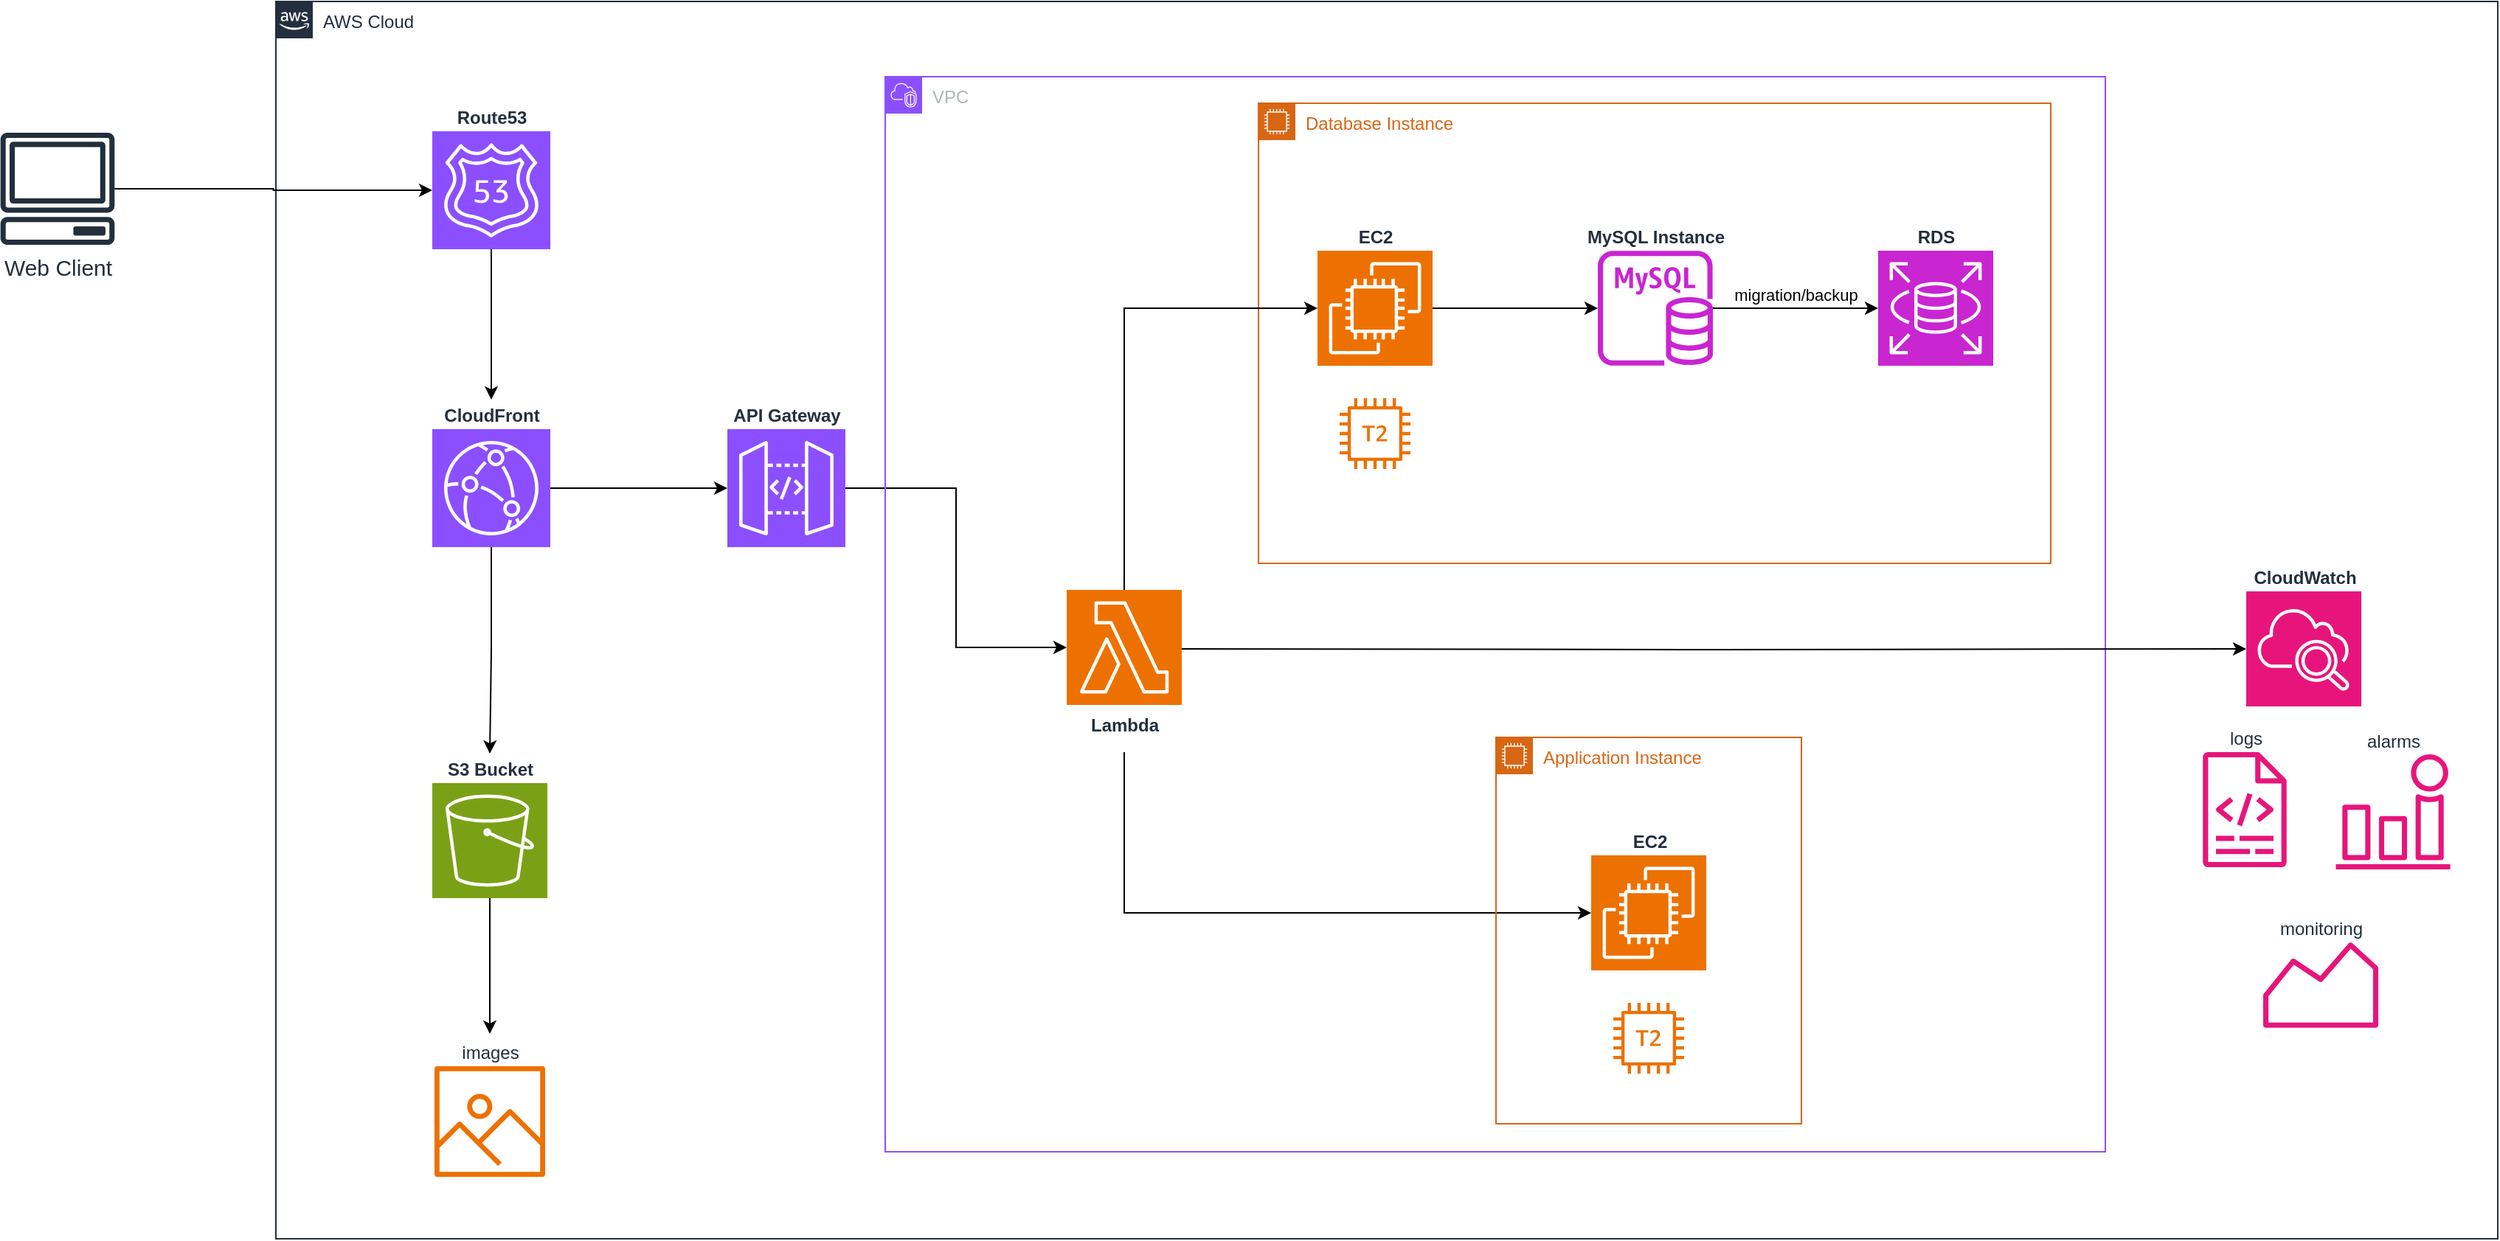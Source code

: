 <mxfile version="24.7.7">
  <diagram name="페이지-1" id="XfwaUmjW96GWK7kdkyID">
    <mxGraphModel dx="1493" dy="944" grid="1" gridSize="10" guides="1" tooltips="1" connect="1" arrows="1" fold="1" page="1" pageScale="1" pageWidth="827" pageHeight="1169" math="0" shadow="0">
      <root>
        <mxCell id="0" />
        <mxCell id="1" parent="0" />
        <mxCell id="xdMxrkSHNArbiC5SqSfr-36" value="AWS Cloud" style="points=[[0,0],[0.25,0],[0.5,0],[0.75,0],[1,0],[1,0.25],[1,0.5],[1,0.75],[1,1],[0.75,1],[0.5,1],[0.25,1],[0,1],[0,0.75],[0,0.5],[0,0.25]];outlineConnect=0;gradientColor=none;html=1;whiteSpace=wrap;fontSize=12;fontStyle=0;container=1;pointerEvents=0;collapsible=0;recursiveResize=0;shape=mxgraph.aws4.group;grIcon=mxgraph.aws4.group_aws_cloud_alt;strokeColor=#232F3E;fillColor=none;verticalAlign=top;align=left;spacingLeft=30;fontColor=#232F3E;dashed=0;" parent="1" vertex="1">
          <mxGeometry x="414" y="11" width="1506" height="839" as="geometry" />
        </mxCell>
        <mxCell id="xdMxrkSHNArbiC5SqSfr-8" value="Route53" style="sketch=0;points=[[0,0,0],[0.25,0,0],[0.5,0,0],[0.75,0,0],[1,0,0],[0,1,0],[0.25,1,0],[0.5,1,0],[0.75,1,0],[1,1,0],[0,0.25,0],[0,0.5,0],[0,0.75,0],[1,0.25,0],[1,0.5,0],[1,0.75,0]];outlineConnect=0;fontColor=#232F3E;fillColor=#8C4FFF;strokeColor=#ffffff;dashed=0;verticalLabelPosition=top;verticalAlign=bottom;align=center;html=1;fontSize=12;fontStyle=1;aspect=fixed;shape=mxgraph.aws4.resourceIcon;resIcon=mxgraph.aws4.route_53;labelPosition=center;" parent="xdMxrkSHNArbiC5SqSfr-36" vertex="1">
          <mxGeometry x="106" y="88" width="80" height="80" as="geometry" />
        </mxCell>
        <mxCell id="qaN0fHDlbhbeR5WrX8cq-13" style="edgeStyle=orthogonalEdgeStyle;rounded=0;orthogonalLoop=1;jettySize=auto;html=1;" parent="xdMxrkSHNArbiC5SqSfr-36" source="xdMxrkSHNArbiC5SqSfr-7" edge="1">
          <mxGeometry relative="1" as="geometry">
            <mxPoint x="145" y="510" as="targetPoint" />
          </mxGeometry>
        </mxCell>
        <mxCell id="qaN0fHDlbhbeR5WrX8cq-17" style="edgeStyle=orthogonalEdgeStyle;rounded=0;orthogonalLoop=1;jettySize=auto;html=1;" parent="xdMxrkSHNArbiC5SqSfr-36" source="xdMxrkSHNArbiC5SqSfr-7" target="xdMxrkSHNArbiC5SqSfr-6" edge="1">
          <mxGeometry relative="1" as="geometry" />
        </mxCell>
        <mxCell id="xdMxrkSHNArbiC5SqSfr-7" value="CloudFront" style="sketch=0;points=[[0,0,0],[0.25,0,0],[0.5,0,0],[0.75,0,0],[1,0,0],[0,1,0],[0.25,1,0],[0.5,1,0],[0.75,1,0],[1,1,0],[0,0.25,0],[0,0.5,0],[0,0.75,0],[1,0.25,0],[1,0.5,0],[1,0.75,0]];outlineConnect=0;fontColor=#232F3E;fillColor=#8C4FFF;strokeColor=#ffffff;dashed=0;verticalLabelPosition=top;verticalAlign=bottom;align=center;html=1;fontSize=12;fontStyle=1;aspect=fixed;shape=mxgraph.aws4.resourceIcon;resIcon=mxgraph.aws4.cloudfront;labelPosition=center;" parent="xdMxrkSHNArbiC5SqSfr-36" vertex="1">
          <mxGeometry x="106" y="290" width="80" height="80" as="geometry" />
        </mxCell>
        <mxCell id="qaN0fHDlbhbeR5WrX8cq-15" style="edgeStyle=orthogonalEdgeStyle;rounded=0;orthogonalLoop=1;jettySize=auto;html=1;" parent="xdMxrkSHNArbiC5SqSfr-36" source="xdMxrkSHNArbiC5SqSfr-30" edge="1">
          <mxGeometry relative="1" as="geometry">
            <mxPoint x="145" y="700" as="targetPoint" />
          </mxGeometry>
        </mxCell>
        <mxCell id="xdMxrkSHNArbiC5SqSfr-30" value="S3 Bucket" style="sketch=0;points=[[0,0,0],[0.25,0,0],[0.5,0,0],[0.75,0,0],[1,0,0],[0,1,0],[0.25,1,0],[0.5,1,0],[0.75,1,0],[1,1,0],[0,0.25,0],[0,0.5,0],[0,0.75,0],[1,0.25,0],[1,0.5,0],[1,0.75,0]];outlineConnect=0;fontColor=#232F3E;fillColor=#7AA116;strokeColor=#ffffff;dashed=0;verticalLabelPosition=top;verticalAlign=bottom;align=center;html=1;fontSize=12;fontStyle=1;aspect=fixed;shape=mxgraph.aws4.resourceIcon;resIcon=mxgraph.aws4.s3;labelPosition=center;" parent="xdMxrkSHNArbiC5SqSfr-36" vertex="1">
          <mxGeometry x="106" y="530" width="78" height="78" as="geometry" />
        </mxCell>
        <mxCell id="xdMxrkSHNArbiC5SqSfr-11" value="images" style="sketch=0;outlineConnect=0;fontColor=#232F3E;gradientColor=none;fillColor=#ED7100;strokeColor=none;dashed=0;verticalLabelPosition=top;verticalAlign=bottom;align=center;html=1;fontSize=12;fontStyle=0;aspect=fixed;pointerEvents=1;shape=mxgraph.aws4.container_registry_image;labelPosition=center;" parent="xdMxrkSHNArbiC5SqSfr-36" vertex="1">
          <mxGeometry x="107.5" y="722" width="75" height="75" as="geometry" />
        </mxCell>
        <mxCell id="qaN0fHDlbhbeR5WrX8cq-20" value="" style="edgeStyle=orthogonalEdgeStyle;rounded=0;orthogonalLoop=1;jettySize=auto;html=1;entryX=0;entryY=0.5;entryDx=0;entryDy=0;entryPerimeter=0;" parent="xdMxrkSHNArbiC5SqSfr-36" source="xdMxrkSHNArbiC5SqSfr-6" target="qaN0fHDlbhbeR5WrX8cq-39" edge="1">
          <mxGeometry relative="1" as="geometry">
            <mxPoint x="575.077" y="400.001" as="targetPoint" />
            <Array as="points" />
          </mxGeometry>
        </mxCell>
        <mxCell id="xdMxrkSHNArbiC5SqSfr-6" value="API Gateway" style="sketch=0;points=[[0,0,0],[0.25,0,0],[0.5,0,0],[0.75,0,0],[1,0,0],[0,1,0],[0.25,1,0],[0.5,1,0],[0.75,1,0],[1,1,0],[0,0.25,0],[0,0.5,0],[0,0.75,0],[1,0.25,0],[1,0.5,0],[1,0.75,0]];outlineConnect=0;fontColor=#232F3E;fillColor=#8C4FFF;strokeColor=#ffffff;dashed=0;verticalLabelPosition=top;verticalAlign=bottom;align=center;html=1;fontSize=12;fontStyle=1;aspect=fixed;shape=mxgraph.aws4.resourceIcon;resIcon=mxgraph.aws4.api_gateway;labelPosition=center;" parent="xdMxrkSHNArbiC5SqSfr-36" vertex="1">
          <mxGeometry x="306" y="290" width="80" height="80" as="geometry" />
        </mxCell>
        <mxCell id="qaN0fHDlbhbeR5WrX8cq-12" style="edgeStyle=orthogonalEdgeStyle;rounded=0;orthogonalLoop=1;jettySize=auto;html=1;" parent="xdMxrkSHNArbiC5SqSfr-36" source="xdMxrkSHNArbiC5SqSfr-8" edge="1">
          <mxGeometry relative="1" as="geometry">
            <mxPoint x="146" y="270" as="targetPoint" />
          </mxGeometry>
        </mxCell>
        <mxCell id="qaN0fHDlbhbeR5WrX8cq-19" value="VPC" style="points=[[0,0],[0.25,0],[0.5,0],[0.75,0],[1,0],[1,0.25],[1,0.5],[1,0.75],[1,1],[0.75,1],[0.5,1],[0.25,1],[0,1],[0,0.75],[0,0.5],[0,0.25]];outlineConnect=0;gradientColor=none;html=1;whiteSpace=wrap;fontSize=12;fontStyle=0;container=1;pointerEvents=0;collapsible=0;recursiveResize=0;shape=mxgraph.aws4.group;grIcon=mxgraph.aws4.group_vpc2;strokeColor=#8C4FFF;fillColor=none;verticalAlign=top;align=left;spacingLeft=30;fontColor=#AAB7B8;dashed=0;" parent="xdMxrkSHNArbiC5SqSfr-36" vertex="1">
          <mxGeometry x="413" y="51" width="827" height="729" as="geometry" />
        </mxCell>
        <mxCell id="qaN0fHDlbhbeR5WrX8cq-38" style="edgeStyle=orthogonalEdgeStyle;rounded=0;orthogonalLoop=1;jettySize=auto;html=1;" parent="qaN0fHDlbhbeR5WrX8cq-19" target="xdMxrkSHNArbiC5SqSfr-1" edge="1">
          <mxGeometry relative="1" as="geometry">
            <mxPoint x="162" y="458" as="sourcePoint" />
            <Array as="points">
              <mxPoint x="162" y="567" />
            </Array>
          </mxGeometry>
        </mxCell>
        <mxCell id="xdMxrkSHNArbiC5SqSfr-35" value="Database Instance" style="points=[[0,0],[0.25,0],[0.5,0],[0.75,0],[1,0],[1,0.25],[1,0.5],[1,0.75],[1,1],[0.75,1],[0.5,1],[0.25,1],[0,1],[0,0.75],[0,0.5],[0,0.25]];outlineConnect=0;gradientColor=none;html=1;whiteSpace=wrap;fontSize=12;fontStyle=0;container=1;pointerEvents=0;collapsible=0;recursiveResize=0;shape=mxgraph.aws4.group;grIcon=mxgraph.aws4.group_ec2_instance_contents;strokeColor=#D86613;fillColor=none;verticalAlign=top;align=left;spacingLeft=30;fontColor=#D86613;dashed=0;" parent="qaN0fHDlbhbeR5WrX8cq-19" vertex="1">
          <mxGeometry x="253" y="18" width="537" height="312" as="geometry" />
        </mxCell>
        <mxCell id="qaN0fHDlbhbeR5WrX8cq-31" value="" style="edgeStyle=orthogonalEdgeStyle;rounded=0;orthogonalLoop=1;jettySize=auto;html=1;" parent="xdMxrkSHNArbiC5SqSfr-35" source="xdMxrkSHNArbiC5SqSfr-2" target="xdMxrkSHNArbiC5SqSfr-16" edge="1">
          <mxGeometry relative="1" as="geometry" />
        </mxCell>
        <mxCell id="xdMxrkSHNArbiC5SqSfr-2" value="EC2" style="sketch=0;points=[[0,0,0],[0.25,0,0],[0.5,0,0],[0.75,0,0],[1,0,0],[0,1,0],[0.25,1,0],[0.5,1,0],[0.75,1,0],[1,1,0],[0,0.25,0],[0,0.5,0],[0,0.75,0],[1,0.25,0],[1,0.5,0],[1,0.75,0]];outlineConnect=0;fontColor=#232F3E;fillColor=#ED7100;strokeColor=#ffffff;dashed=0;verticalLabelPosition=top;verticalAlign=bottom;align=center;html=1;fontSize=12;fontStyle=1;aspect=fixed;shape=mxgraph.aws4.resourceIcon;resIcon=mxgraph.aws4.ec2;labelPosition=center;" parent="xdMxrkSHNArbiC5SqSfr-35" vertex="1">
          <mxGeometry x="40" y="100" width="78" height="78" as="geometry" />
        </mxCell>
        <mxCell id="xdMxrkSHNArbiC5SqSfr-3" value="" style="sketch=0;outlineConnect=0;fontColor=#232F3E;gradientColor=none;fillColor=#ED7100;strokeColor=none;dashed=0;verticalLabelPosition=top;verticalAlign=bottom;align=center;html=1;fontSize=12;fontStyle=0;aspect=fixed;pointerEvents=1;shape=mxgraph.aws4.t2_instance;labelPosition=center;" parent="xdMxrkSHNArbiC5SqSfr-35" vertex="1">
          <mxGeometry x="55" y="200" width="48" height="48" as="geometry" />
        </mxCell>
        <mxCell id="qaN0fHDlbhbeR5WrX8cq-32" value="migration/backup" style="edgeStyle=orthogonalEdgeStyle;rounded=0;orthogonalLoop=1;jettySize=auto;html=1;labelPosition=center;verticalLabelPosition=top;align=center;verticalAlign=bottom;" parent="xdMxrkSHNArbiC5SqSfr-35" source="xdMxrkSHNArbiC5SqSfr-16" target="xdMxrkSHNArbiC5SqSfr-5" edge="1">
          <mxGeometry x="0.004" relative="1" as="geometry">
            <mxPoint as="offset" />
          </mxGeometry>
        </mxCell>
        <mxCell id="xdMxrkSHNArbiC5SqSfr-16" value="MySQL Instance" style="sketch=0;outlineConnect=0;fontColor=#232F3E;gradientColor=none;fillColor=#C925D1;strokeColor=none;dashed=0;verticalLabelPosition=top;verticalAlign=bottom;align=center;html=1;fontSize=12;fontStyle=1;aspect=fixed;pointerEvents=1;shape=mxgraph.aws4.rds_mysql_instance;labelPosition=center;" parent="xdMxrkSHNArbiC5SqSfr-35" vertex="1">
          <mxGeometry x="230" y="100" width="78" height="78" as="geometry" />
        </mxCell>
        <mxCell id="xdMxrkSHNArbiC5SqSfr-5" value="RDS" style="sketch=0;points=[[0,0,0],[0.25,0,0],[0.5,0,0],[0.75,0,0],[1,0,0],[0,1,0],[0.25,1,0],[0.5,1,0],[0.75,1,0],[1,1,0],[0,0.25,0],[0,0.5,0],[0,0.75,0],[1,0.25,0],[1,0.5,0],[1,0.75,0]];outlineConnect=0;fontColor=#232F3E;fillColor=#C925D1;strokeColor=#ffffff;dashed=0;verticalLabelPosition=top;verticalAlign=bottom;align=center;html=1;fontSize=12;fontStyle=1;aspect=fixed;shape=mxgraph.aws4.resourceIcon;resIcon=mxgraph.aws4.rds;labelPosition=center;" parent="xdMxrkSHNArbiC5SqSfr-35" vertex="1">
          <mxGeometry x="420" y="100" width="78" height="78" as="geometry" />
        </mxCell>
        <mxCell id="qaN0fHDlbhbeR5WrX8cq-21" value="Application Instance" style="points=[[0,0],[0.25,0],[0.5,0],[0.75,0],[1,0],[1,0.25],[1,0.5],[1,0.75],[1,1],[0.75,1],[0.5,1],[0.25,1],[0,1],[0,0.75],[0,0.5],[0,0.25]];outlineConnect=0;gradientColor=none;html=1;whiteSpace=wrap;fontSize=12;fontStyle=0;container=1;pointerEvents=0;collapsible=0;recursiveResize=0;shape=mxgraph.aws4.group;grIcon=mxgraph.aws4.group_ec2_instance_contents;strokeColor=#D86613;fillColor=none;verticalAlign=top;align=left;spacingLeft=30;fontColor=#D86613;dashed=0;" parent="qaN0fHDlbhbeR5WrX8cq-19" vertex="1">
          <mxGeometry x="414" y="448" width="207" height="262" as="geometry" />
        </mxCell>
        <mxCell id="xdMxrkSHNArbiC5SqSfr-1" value="EC2" style="sketch=0;points=[[0,0,0],[0.25,0,0],[0.5,0,0],[0.75,0,0],[1,0,0],[0,1,0],[0.25,1,0],[0.5,1,0],[0.75,1,0],[1,1,0],[0,0.25,0],[0,0.5,0],[0,0.75,0],[1,0.25,0],[1,0.5,0],[1,0.75,0]];outlineConnect=0;fontColor=#232F3E;fillColor=#ED7100;strokeColor=#ffffff;dashed=0;verticalLabelPosition=top;verticalAlign=bottom;align=center;html=1;fontSize=12;fontStyle=1;aspect=fixed;shape=mxgraph.aws4.resourceIcon;resIcon=mxgraph.aws4.ec2;labelPosition=center;" parent="qaN0fHDlbhbeR5WrX8cq-21" vertex="1">
          <mxGeometry x="64.5" y="80" width="78" height="78" as="geometry" />
        </mxCell>
        <mxCell id="xdMxrkSHNArbiC5SqSfr-4" value="" style="sketch=0;outlineConnect=0;fontColor=#232F3E;gradientColor=none;fillColor=#ED7100;strokeColor=none;dashed=0;verticalLabelPosition=top;verticalAlign=bottom;align=center;html=1;fontSize=12;fontStyle=0;aspect=fixed;pointerEvents=1;shape=mxgraph.aws4.t2_instance;labelPosition=center;" parent="qaN0fHDlbhbeR5WrX8cq-21" vertex="1">
          <mxGeometry x="79.5" y="180" width="48" height="48" as="geometry" />
        </mxCell>
        <mxCell id="qaN0fHDlbhbeR5WrX8cq-39" value="Lambda" style="sketch=0;points=[[0,0,0],[0.25,0,0],[0.5,0,0],[0.75,0,0],[1,0,0],[0,1,0],[0.25,1,0],[0.5,1,0],[0.75,1,0],[1,1,0],[0,0.25,0],[0,0.5,0],[0,0.75,0],[1,0.25,0],[1,0.5,0],[1,0.75,0]];outlineConnect=0;fontColor=#232F3E;fillColor=#ED7100;strokeColor=#ffffff;dashed=0;verticalLabelPosition=bottom;verticalAlign=top;align=center;html=1;fontSize=12;fontStyle=1;aspect=fixed;shape=mxgraph.aws4.resourceIcon;resIcon=mxgraph.aws4.lambda;" parent="qaN0fHDlbhbeR5WrX8cq-19" vertex="1">
          <mxGeometry x="123" y="348" width="78" height="78" as="geometry" />
        </mxCell>
        <mxCell id="qaN0fHDlbhbeR5WrX8cq-41" style="edgeStyle=orthogonalEdgeStyle;rounded=0;orthogonalLoop=1;jettySize=auto;html=1;entryX=0;entryY=0.5;entryDx=0;entryDy=0;entryPerimeter=0;" parent="qaN0fHDlbhbeR5WrX8cq-19" source="qaN0fHDlbhbeR5WrX8cq-39" target="xdMxrkSHNArbiC5SqSfr-2" edge="1">
          <mxGeometry relative="1" as="geometry">
            <Array as="points">
              <mxPoint x="162" y="157" />
            </Array>
          </mxGeometry>
        </mxCell>
        <mxCell id="xdMxrkSHNArbiC5SqSfr-22" value="Cloud&lt;span style=&quot;background-color: initial;&quot;&gt;Watch&lt;/span&gt;" style="sketch=0;points=[[0,0,0],[0.25,0,0],[0.5,0,0],[0.75,0,0],[1,0,0],[0,1,0],[0.25,1,0],[0.5,1,0],[0.75,1,0],[1,1,0],[0,0.25,0],[0,0.5,0],[0,0.75,0],[1,0.25,0],[1,0.5,0],[1,0.75,0]];points=[[0,0,0],[0.25,0,0],[0.5,0,0],[0.75,0,0],[1,0,0],[0,1,0],[0.25,1,0],[0.5,1,0],[0.75,1,0],[1,1,0],[0,0.25,0],[0,0.5,0],[0,0.75,0],[1,0.25,0],[1,0.5,0],[1,0.75,0]];outlineConnect=0;fontColor=#232F3E;fillColor=#E7157B;strokeColor=#ffffff;dashed=0;verticalLabelPosition=top;verticalAlign=bottom;align=center;html=1;fontSize=12;fontStyle=1;aspect=fixed;shape=mxgraph.aws4.resourceIcon;resIcon=mxgraph.aws4.cloudwatch_2;labelPosition=center;" parent="xdMxrkSHNArbiC5SqSfr-36" vertex="1">
          <mxGeometry x="1335.5" y="400" width="78" height="78" as="geometry" />
        </mxCell>
        <mxCell id="xdMxrkSHNArbiC5SqSfr-24" value="logs" style="sketch=0;outlineConnect=0;fontColor=#232F3E;gradientColor=none;fillColor=#E7157B;strokeColor=none;dashed=0;verticalLabelPosition=top;verticalAlign=bottom;align=center;html=1;fontSize=12;fontStyle=0;aspect=fixed;pointerEvents=1;shape=mxgraph.aws4.logs;labelPosition=center;" parent="xdMxrkSHNArbiC5SqSfr-36" vertex="1">
          <mxGeometry x="1306" y="509" width="57" height="78" as="geometry" />
        </mxCell>
        <mxCell id="xdMxrkSHNArbiC5SqSfr-23" value="alarms" style="sketch=0;outlineConnect=0;fontColor=#232F3E;gradientColor=none;fillColor=#E7157B;strokeColor=none;dashed=0;verticalLabelPosition=top;verticalAlign=bottom;align=center;html=1;fontSize=12;fontStyle=0;aspect=fixed;pointerEvents=1;shape=mxgraph.aws4.alarm;labelPosition=center;" parent="xdMxrkSHNArbiC5SqSfr-36" vertex="1">
          <mxGeometry x="1396" y="510.5" width="78" height="78" as="geometry" />
        </mxCell>
        <mxCell id="xdMxrkSHNArbiC5SqSfr-26" value="monitoring" style="sketch=0;outlineConnect=0;fontColor=#232F3E;gradientColor=none;fillColor=#E7157B;strokeColor=none;dashed=0;verticalLabelPosition=top;verticalAlign=bottom;align=center;html=1;fontSize=12;fontStyle=0;aspect=fixed;pointerEvents=1;shape=mxgraph.aws4.monitoring;labelPosition=center;" parent="xdMxrkSHNArbiC5SqSfr-36" vertex="1">
          <mxGeometry x="1347" y="638" width="78" height="58" as="geometry" />
        </mxCell>
        <mxCell id="qaN0fHDlbhbeR5WrX8cq-37" style="edgeStyle=orthogonalEdgeStyle;rounded=0;orthogonalLoop=1;jettySize=auto;html=1;entryX=0;entryY=0.5;entryDx=0;entryDy=0;entryPerimeter=0;" parent="xdMxrkSHNArbiC5SqSfr-36" target="xdMxrkSHNArbiC5SqSfr-22" edge="1">
          <mxGeometry relative="1" as="geometry">
            <mxPoint x="614" y="439" as="sourcePoint" />
          </mxGeometry>
        </mxCell>
        <mxCell id="qaN0fHDlbhbeR5WrX8cq-1" value="Web Client" style="sketch=0;outlineConnect=0;fontColor=#232F3E;gradientColor=none;fillColor=#232F3D;strokeColor=none;dashed=0;verticalLabelPosition=bottom;verticalAlign=top;align=center;html=1;fontSize=15;fontStyle=0;aspect=fixed;pointerEvents=1;shape=mxgraph.aws4.client;" parent="1" vertex="1">
          <mxGeometry x="227" y="100" width="78" height="76" as="geometry" />
        </mxCell>
        <mxCell id="qaN0fHDlbhbeR5WrX8cq-4" style="edgeStyle=orthogonalEdgeStyle;rounded=0;orthogonalLoop=1;jettySize=auto;html=1;entryX=0;entryY=0.5;entryDx=0;entryDy=0;entryPerimeter=0;" parent="1" source="qaN0fHDlbhbeR5WrX8cq-1" target="xdMxrkSHNArbiC5SqSfr-8" edge="1">
          <mxGeometry relative="1" as="geometry" />
        </mxCell>
      </root>
    </mxGraphModel>
  </diagram>
</mxfile>
